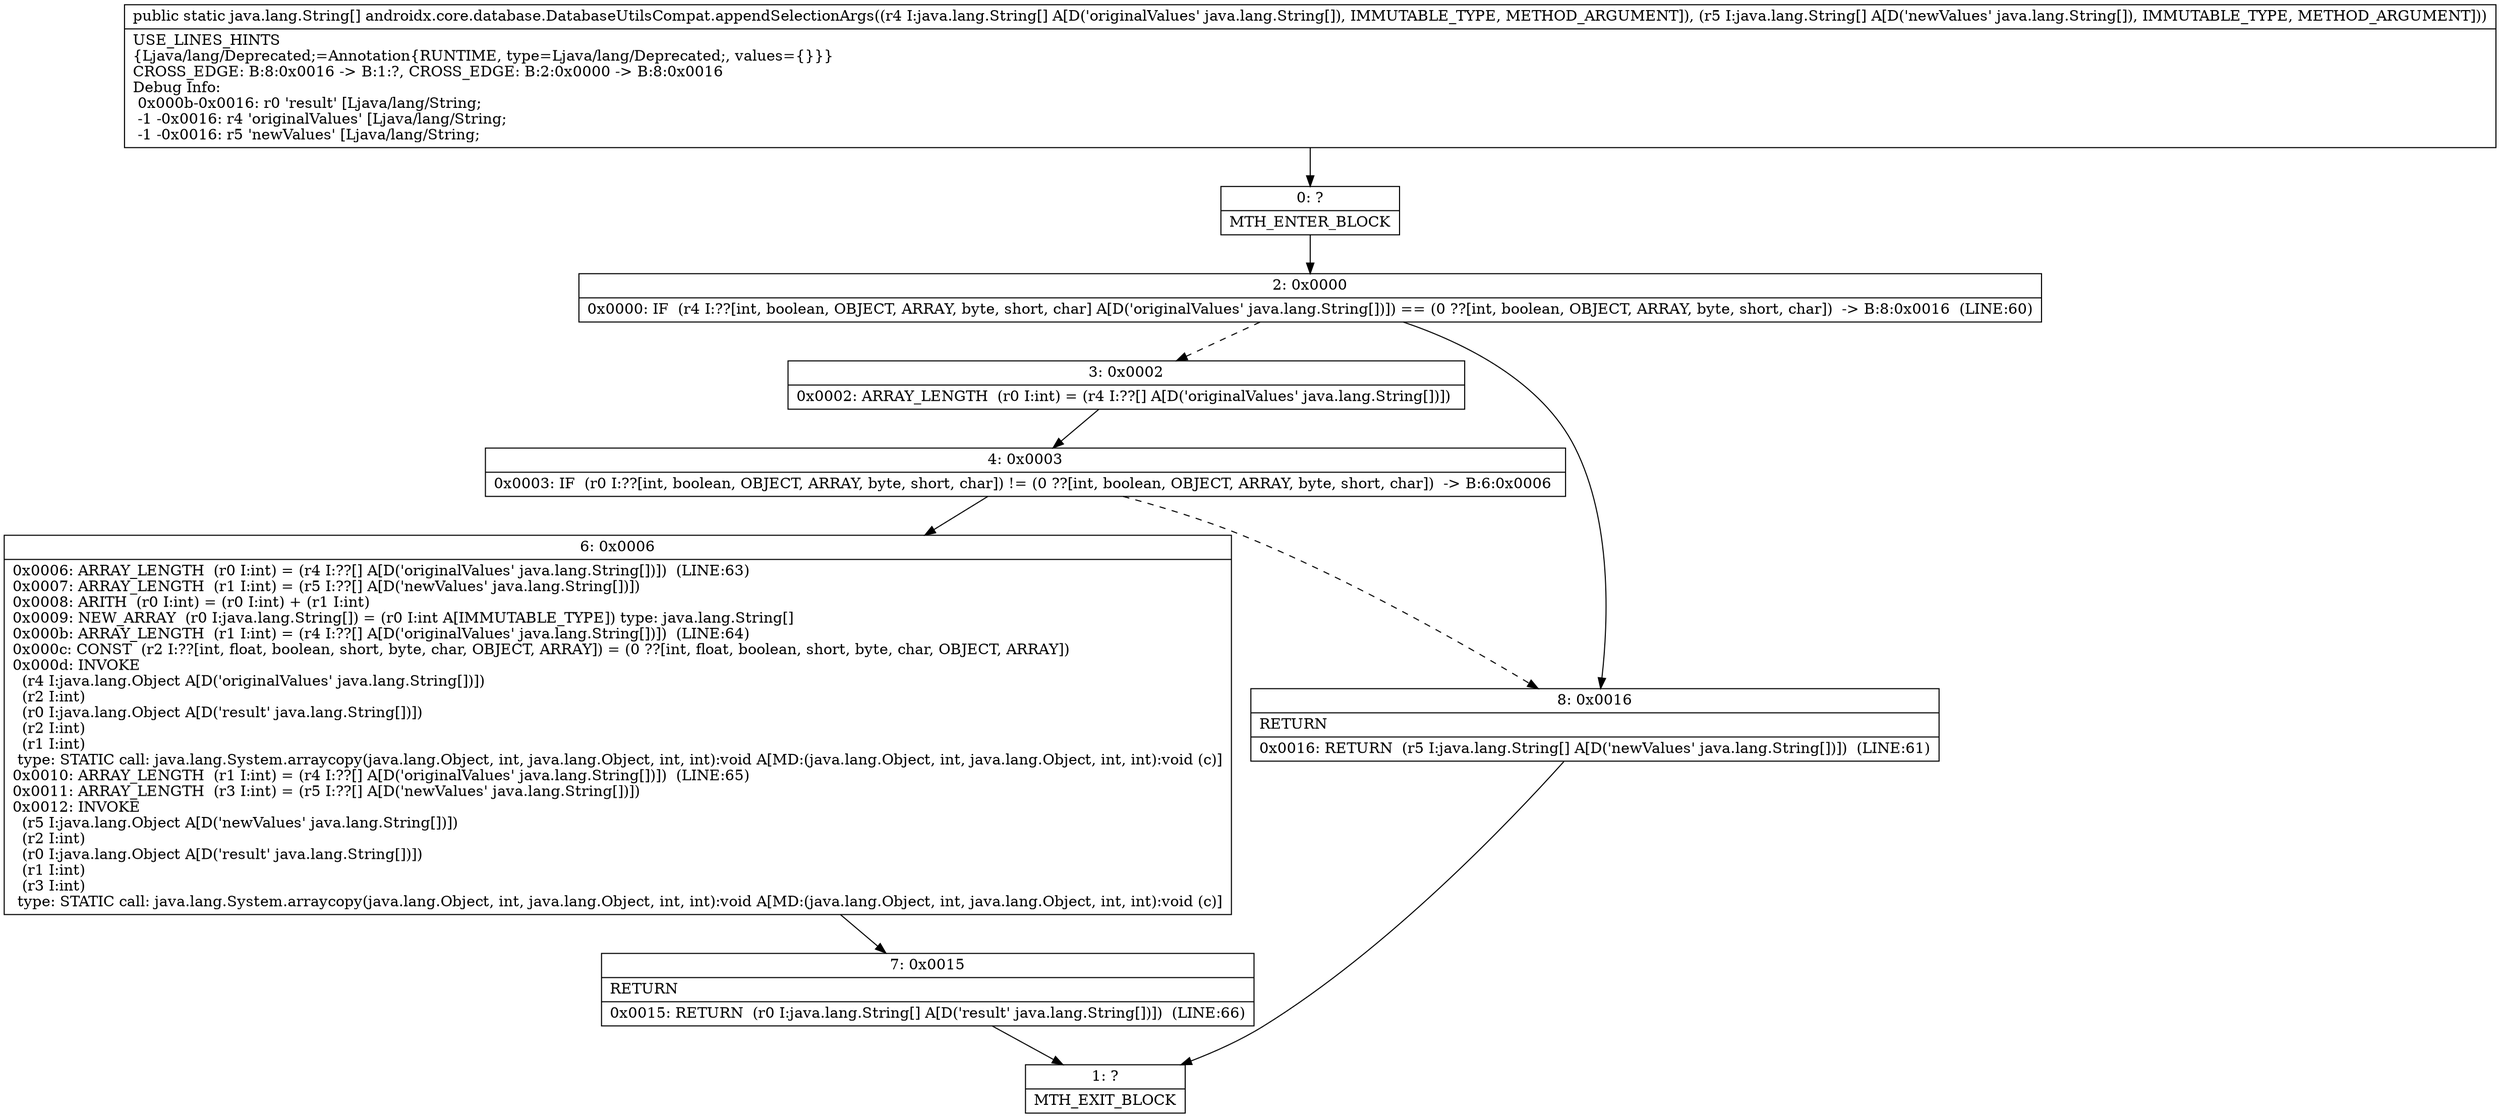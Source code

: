 digraph "CFG forandroidx.core.database.DatabaseUtilsCompat.appendSelectionArgs([Ljava\/lang\/String;[Ljava\/lang\/String;)[Ljava\/lang\/String;" {
Node_0 [shape=record,label="{0\:\ ?|MTH_ENTER_BLOCK\l}"];
Node_2 [shape=record,label="{2\:\ 0x0000|0x0000: IF  (r4 I:??[int, boolean, OBJECT, ARRAY, byte, short, char] A[D('originalValues' java.lang.String[])]) == (0 ??[int, boolean, OBJECT, ARRAY, byte, short, char])  \-\> B:8:0x0016  (LINE:60)\l}"];
Node_3 [shape=record,label="{3\:\ 0x0002|0x0002: ARRAY_LENGTH  (r0 I:int) = (r4 I:??[] A[D('originalValues' java.lang.String[])]) \l}"];
Node_4 [shape=record,label="{4\:\ 0x0003|0x0003: IF  (r0 I:??[int, boolean, OBJECT, ARRAY, byte, short, char]) != (0 ??[int, boolean, OBJECT, ARRAY, byte, short, char])  \-\> B:6:0x0006 \l}"];
Node_6 [shape=record,label="{6\:\ 0x0006|0x0006: ARRAY_LENGTH  (r0 I:int) = (r4 I:??[] A[D('originalValues' java.lang.String[])])  (LINE:63)\l0x0007: ARRAY_LENGTH  (r1 I:int) = (r5 I:??[] A[D('newValues' java.lang.String[])]) \l0x0008: ARITH  (r0 I:int) = (r0 I:int) + (r1 I:int) \l0x0009: NEW_ARRAY  (r0 I:java.lang.String[]) = (r0 I:int A[IMMUTABLE_TYPE]) type: java.lang.String[] \l0x000b: ARRAY_LENGTH  (r1 I:int) = (r4 I:??[] A[D('originalValues' java.lang.String[])])  (LINE:64)\l0x000c: CONST  (r2 I:??[int, float, boolean, short, byte, char, OBJECT, ARRAY]) = (0 ??[int, float, boolean, short, byte, char, OBJECT, ARRAY]) \l0x000d: INVOKE  \l  (r4 I:java.lang.Object A[D('originalValues' java.lang.String[])])\l  (r2 I:int)\l  (r0 I:java.lang.Object A[D('result' java.lang.String[])])\l  (r2 I:int)\l  (r1 I:int)\l type: STATIC call: java.lang.System.arraycopy(java.lang.Object, int, java.lang.Object, int, int):void A[MD:(java.lang.Object, int, java.lang.Object, int, int):void (c)]\l0x0010: ARRAY_LENGTH  (r1 I:int) = (r4 I:??[] A[D('originalValues' java.lang.String[])])  (LINE:65)\l0x0011: ARRAY_LENGTH  (r3 I:int) = (r5 I:??[] A[D('newValues' java.lang.String[])]) \l0x0012: INVOKE  \l  (r5 I:java.lang.Object A[D('newValues' java.lang.String[])])\l  (r2 I:int)\l  (r0 I:java.lang.Object A[D('result' java.lang.String[])])\l  (r1 I:int)\l  (r3 I:int)\l type: STATIC call: java.lang.System.arraycopy(java.lang.Object, int, java.lang.Object, int, int):void A[MD:(java.lang.Object, int, java.lang.Object, int, int):void (c)]\l}"];
Node_7 [shape=record,label="{7\:\ 0x0015|RETURN\l|0x0015: RETURN  (r0 I:java.lang.String[] A[D('result' java.lang.String[])])  (LINE:66)\l}"];
Node_1 [shape=record,label="{1\:\ ?|MTH_EXIT_BLOCK\l}"];
Node_8 [shape=record,label="{8\:\ 0x0016|RETURN\l|0x0016: RETURN  (r5 I:java.lang.String[] A[D('newValues' java.lang.String[])])  (LINE:61)\l}"];
MethodNode[shape=record,label="{public static java.lang.String[] androidx.core.database.DatabaseUtilsCompat.appendSelectionArgs((r4 I:java.lang.String[] A[D('originalValues' java.lang.String[]), IMMUTABLE_TYPE, METHOD_ARGUMENT]), (r5 I:java.lang.String[] A[D('newValues' java.lang.String[]), IMMUTABLE_TYPE, METHOD_ARGUMENT]))  | USE_LINES_HINTS\l\{Ljava\/lang\/Deprecated;=Annotation\{RUNTIME, type=Ljava\/lang\/Deprecated;, values=\{\}\}\}\lCROSS_EDGE: B:8:0x0016 \-\> B:1:?, CROSS_EDGE: B:2:0x0000 \-\> B:8:0x0016\lDebug Info:\l  0x000b\-0x0016: r0 'result' [Ljava\/lang\/String;\l  \-1 \-0x0016: r4 'originalValues' [Ljava\/lang\/String;\l  \-1 \-0x0016: r5 'newValues' [Ljava\/lang\/String;\l}"];
MethodNode -> Node_0;Node_0 -> Node_2;
Node_2 -> Node_3[style=dashed];
Node_2 -> Node_8;
Node_3 -> Node_4;
Node_4 -> Node_6;
Node_4 -> Node_8[style=dashed];
Node_6 -> Node_7;
Node_7 -> Node_1;
Node_8 -> Node_1;
}

